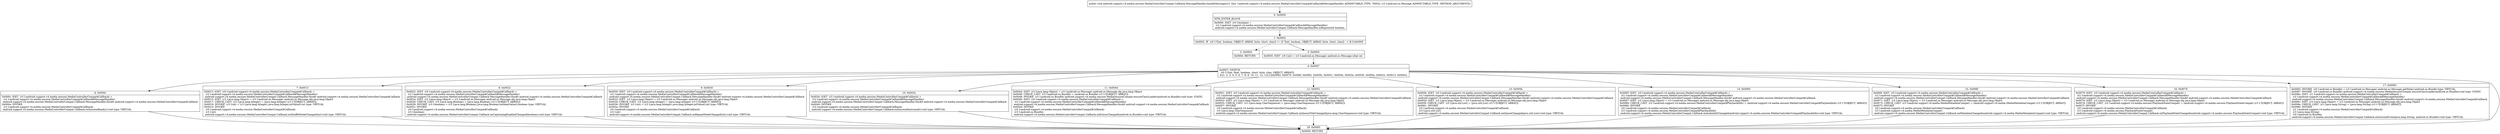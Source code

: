digraph "CFG forandroid.support.v4.media.session.MediaControllerCompat.Callback.MessageHandler.handleMessage(Landroid\/os\/Message;)V" {
Node_0 [shape=record,label="{0\:\ 0x0000|MTH_ENTER_BLOCK\l|0x0000: IGET  (r0 I:boolean) = \l  (r2 I:android.support.v4.media.session.MediaControllerCompat$Callback$MessageHandler)\l android.support.v4.media.session.MediaControllerCompat.Callback.MessageHandler.mRegistered boolean \l}"];
Node_1 [shape=record,label="{1\:\ 0x0002|0x0002: IF  (r0 I:?[int, boolean, OBJECT, ARRAY, byte, short, char]) != (0 ?[int, boolean, OBJECT, ARRAY, byte, short, char])  \-\> B:3:0x0005 \l}"];
Node_2 [shape=record,label="{2\:\ 0x0004|0x0004: RETURN   \l}"];
Node_3 [shape=record,label="{3\:\ 0x0005|0x0005: IGET  (r0 I:int) = (r3 I:android.os.Message) android.os.Message.what int \l}"];
Node_4 [shape=record,label="{4\:\ 0x0007|0x0007: SWITCH  \l  (r0 I:?[int, float, boolean, short, byte, char, OBJECT, ARRAY])\l k:[1, 2, 3, 4, 5, 6, 7, 8, 9, 10, 11, 12, 13] t:[0x0083, 0x0079, 0x006f, 0x0065, 0x005b, 0x0051, 0x0044, 0x003e, 0x0030, 0x000a, 0x0022, 0x0013, 0x000c] \l}"];
Node_6 [shape=record,label="{6\:\ 0x000c|0x000c: IGET  (r3 I:android.support.v4.media.session.MediaControllerCompat$Callback) = \l  (r2 I:android.support.v4.media.session.MediaControllerCompat$Callback$MessageHandler)\l android.support.v4.media.session.MediaControllerCompat.Callback.MessageHandler.this$0 android.support.v4.media.session.MediaControllerCompat$Callback \l0x000e: INVOKE  \l  (r3 I:android.support.v4.media.session.MediaControllerCompat$Callback)\l android.support.v4.media.session.MediaControllerCompat.Callback.onSessionReady():void type: VIRTUAL \l}"];
Node_7 [shape=record,label="{7\:\ 0x0013|0x0013: IGET  (r0 I:android.support.v4.media.session.MediaControllerCompat$Callback) = \l  (r2 I:android.support.v4.media.session.MediaControllerCompat$Callback$MessageHandler)\l android.support.v4.media.session.MediaControllerCompat.Callback.MessageHandler.this$0 android.support.v4.media.session.MediaControllerCompat$Callback \l0x0015: IGET  (r3 I:java.lang.Object) = (r3 I:android.os.Message) android.os.Message.obj java.lang.Object \l0x0017: CHECK_CAST  (r3 I:java.lang.Integer) = (java.lang.Integer) (r3 I:?[OBJECT, ARRAY]) \l0x0019: INVOKE  (r3 I:int) = (r3 I:java.lang.Integer) java.lang.Integer.intValue():int type: VIRTUAL \l0x001d: INVOKE  \l  (r0 I:android.support.v4.media.session.MediaControllerCompat$Callback)\l  (r3 I:int)\l android.support.v4.media.session.MediaControllerCompat.Callback.onShuffleModeChanged(int):void type: VIRTUAL \l}"];
Node_8 [shape=record,label="{8\:\ 0x0022|0x0022: IGET  (r0 I:android.support.v4.media.session.MediaControllerCompat$Callback) = \l  (r2 I:android.support.v4.media.session.MediaControllerCompat$Callback$MessageHandler)\l android.support.v4.media.session.MediaControllerCompat.Callback.MessageHandler.this$0 android.support.v4.media.session.MediaControllerCompat$Callback \l0x0024: IGET  (r3 I:java.lang.Object) = (r3 I:android.os.Message) android.os.Message.obj java.lang.Object \l0x0026: CHECK_CAST  (r3 I:java.lang.Boolean) = (java.lang.Boolean) (r3 I:?[OBJECT, ARRAY]) \l0x0028: INVOKE  (r3 I:boolean) = (r3 I:java.lang.Boolean) java.lang.Boolean.booleanValue():boolean type: VIRTUAL \l0x002c: INVOKE  \l  (r0 I:android.support.v4.media.session.MediaControllerCompat$Callback)\l  (r3 I:boolean)\l android.support.v4.media.session.MediaControllerCompat.Callback.onCaptioningEnabledChanged(boolean):void type: VIRTUAL \l}"];
Node_9 [shape=record,label="{9\:\ 0x0030|0x0030: IGET  (r0 I:android.support.v4.media.session.MediaControllerCompat$Callback) = \l  (r2 I:android.support.v4.media.session.MediaControllerCompat$Callback$MessageHandler)\l android.support.v4.media.session.MediaControllerCompat.Callback.MessageHandler.this$0 android.support.v4.media.session.MediaControllerCompat$Callback \l0x0032: IGET  (r3 I:java.lang.Object) = (r3 I:android.os.Message) android.os.Message.obj java.lang.Object \l0x0034: CHECK_CAST  (r3 I:java.lang.Integer) = (java.lang.Integer) (r3 I:?[OBJECT, ARRAY]) \l0x0036: INVOKE  (r3 I:int) = (r3 I:java.lang.Integer) java.lang.Integer.intValue():int type: VIRTUAL \l0x003a: INVOKE  \l  (r0 I:android.support.v4.media.session.MediaControllerCompat$Callback)\l  (r3 I:int)\l android.support.v4.media.session.MediaControllerCompat.Callback.onRepeatModeChanged(int):void type: VIRTUAL \l}"];
Node_10 [shape=record,label="{10\:\ 0x003e|0x003e: IGET  (r3 I:android.support.v4.media.session.MediaControllerCompat$Callback) = \l  (r2 I:android.support.v4.media.session.MediaControllerCompat$Callback$MessageHandler)\l android.support.v4.media.session.MediaControllerCompat.Callback.MessageHandler.this$0 android.support.v4.media.session.MediaControllerCompat$Callback \l0x0040: INVOKE  \l  (r3 I:android.support.v4.media.session.MediaControllerCompat$Callback)\l android.support.v4.media.session.MediaControllerCompat.Callback.onSessionDestroyed():void type: VIRTUAL \l}"];
Node_11 [shape=record,label="{11\:\ 0x0044|0x0044: IGET  (r3 I:java.lang.Object) = (r3 I:android.os.Message) android.os.Message.obj java.lang.Object \l0x0046: CHECK_CAST  (r3 I:android.os.Bundle) = (android.os.Bundle) (r3 I:?[OBJECT, ARRAY]) \l0x0048: INVOKE  (r3 I:android.os.Bundle) android.support.v4.media.session.MediaSessionCompat.ensureClassLoader(android.os.Bundle):void type: STATIC \l0x004b: IGET  (r0 I:android.support.v4.media.session.MediaControllerCompat$Callback) = \l  (r2 I:android.support.v4.media.session.MediaControllerCompat$Callback$MessageHandler)\l android.support.v4.media.session.MediaControllerCompat.Callback.MessageHandler.this$0 android.support.v4.media.session.MediaControllerCompat$Callback \l0x004d: INVOKE  \l  (r0 I:android.support.v4.media.session.MediaControllerCompat$Callback)\l  (r3 I:android.os.Bundle)\l android.support.v4.media.session.MediaControllerCompat.Callback.onExtrasChanged(android.os.Bundle):void type: VIRTUAL \l}"];
Node_12 [shape=record,label="{12\:\ 0x0051|0x0051: IGET  (r0 I:android.support.v4.media.session.MediaControllerCompat$Callback) = \l  (r2 I:android.support.v4.media.session.MediaControllerCompat$Callback$MessageHandler)\l android.support.v4.media.session.MediaControllerCompat.Callback.MessageHandler.this$0 android.support.v4.media.session.MediaControllerCompat$Callback \l0x0053: IGET  (r3 I:java.lang.Object) = (r3 I:android.os.Message) android.os.Message.obj java.lang.Object \l0x0055: CHECK_CAST  (r3 I:java.lang.CharSequence) = (java.lang.CharSequence) (r3 I:?[OBJECT, ARRAY]) \l0x0057: INVOKE  \l  (r0 I:android.support.v4.media.session.MediaControllerCompat$Callback)\l  (r3 I:java.lang.CharSequence)\l android.support.v4.media.session.MediaControllerCompat.Callback.onQueueTitleChanged(java.lang.CharSequence):void type: VIRTUAL \l}"];
Node_13 [shape=record,label="{13\:\ 0x005b|0x005b: IGET  (r0 I:android.support.v4.media.session.MediaControllerCompat$Callback) = \l  (r2 I:android.support.v4.media.session.MediaControllerCompat$Callback$MessageHandler)\l android.support.v4.media.session.MediaControllerCompat.Callback.MessageHandler.this$0 android.support.v4.media.session.MediaControllerCompat$Callback \l0x005d: IGET  (r3 I:java.lang.Object) = (r3 I:android.os.Message) android.os.Message.obj java.lang.Object \l0x005f: CHECK_CAST  (r3 I:java.util.List) = (java.util.List) (r3 I:?[OBJECT, ARRAY]) \l0x0061: INVOKE  \l  (r0 I:android.support.v4.media.session.MediaControllerCompat$Callback)\l  (r3 I:java.util.List)\l android.support.v4.media.session.MediaControllerCompat.Callback.onQueueChanged(java.util.List):void type: VIRTUAL \l}"];
Node_14 [shape=record,label="{14\:\ 0x0065|0x0065: IGET  (r0 I:android.support.v4.media.session.MediaControllerCompat$Callback) = \l  (r2 I:android.support.v4.media.session.MediaControllerCompat$Callback$MessageHandler)\l android.support.v4.media.session.MediaControllerCompat.Callback.MessageHandler.this$0 android.support.v4.media.session.MediaControllerCompat$Callback \l0x0067: IGET  (r3 I:java.lang.Object) = (r3 I:android.os.Message) android.os.Message.obj java.lang.Object \l0x0069: CHECK_CAST  (r3 I:android.support.v4.media.session.MediaControllerCompat$PlaybackInfo) = (android.support.v4.media.session.MediaControllerCompat$PlaybackInfo) (r3 I:?[OBJECT, ARRAY]) \l0x006b: INVOKE  \l  (r0 I:android.support.v4.media.session.MediaControllerCompat$Callback)\l  (r3 I:android.support.v4.media.session.MediaControllerCompat$PlaybackInfo)\l android.support.v4.media.session.MediaControllerCompat.Callback.onAudioInfoChanged(android.support.v4.media.session.MediaControllerCompat$PlaybackInfo):void type: VIRTUAL \l}"];
Node_15 [shape=record,label="{15\:\ 0x006f|0x006f: IGET  (r0 I:android.support.v4.media.session.MediaControllerCompat$Callback) = \l  (r2 I:android.support.v4.media.session.MediaControllerCompat$Callback$MessageHandler)\l android.support.v4.media.session.MediaControllerCompat.Callback.MessageHandler.this$0 android.support.v4.media.session.MediaControllerCompat$Callback \l0x0071: IGET  (r3 I:java.lang.Object) = (r3 I:android.os.Message) android.os.Message.obj java.lang.Object \l0x0073: CHECK_CAST  (r3 I:android.support.v4.media.MediaMetadataCompat) = (android.support.v4.media.MediaMetadataCompat) (r3 I:?[OBJECT, ARRAY]) \l0x0075: INVOKE  \l  (r0 I:android.support.v4.media.session.MediaControllerCompat$Callback)\l  (r3 I:android.support.v4.media.MediaMetadataCompat)\l android.support.v4.media.session.MediaControllerCompat.Callback.onMetadataChanged(android.support.v4.media.MediaMetadataCompat):void type: VIRTUAL \l}"];
Node_16 [shape=record,label="{16\:\ 0x0079|0x0079: IGET  (r0 I:android.support.v4.media.session.MediaControllerCompat$Callback) = \l  (r2 I:android.support.v4.media.session.MediaControllerCompat$Callback$MessageHandler)\l android.support.v4.media.session.MediaControllerCompat.Callback.MessageHandler.this$0 android.support.v4.media.session.MediaControllerCompat$Callback \l0x007b: IGET  (r3 I:java.lang.Object) = (r3 I:android.os.Message) android.os.Message.obj java.lang.Object \l0x007d: CHECK_CAST  (r3 I:android.support.v4.media.session.PlaybackStateCompat) = (android.support.v4.media.session.PlaybackStateCompat) (r3 I:?[OBJECT, ARRAY]) \l0x007f: INVOKE  \l  (r0 I:android.support.v4.media.session.MediaControllerCompat$Callback)\l  (r3 I:android.support.v4.media.session.PlaybackStateCompat)\l android.support.v4.media.session.MediaControllerCompat.Callback.onPlaybackStateChanged(android.support.v4.media.session.PlaybackStateCompat):void type: VIRTUAL \l}"];
Node_17 [shape=record,label="{17\:\ 0x0083|0x0083: INVOKE  (r0 I:android.os.Bundle) = (r3 I:android.os.Message) android.os.Message.getData():android.os.Bundle type: VIRTUAL \l0x0087: INVOKE  (r0 I:android.os.Bundle) android.support.v4.media.session.MediaSessionCompat.ensureClassLoader(android.os.Bundle):void type: STATIC \l0x008a: IGET  (r1 I:android.support.v4.media.session.MediaControllerCompat$Callback) = \l  (r2 I:android.support.v4.media.session.MediaControllerCompat$Callback$MessageHandler)\l android.support.v4.media.session.MediaControllerCompat.Callback.MessageHandler.this$0 android.support.v4.media.session.MediaControllerCompat$Callback \l0x008c: IGET  (r3 I:java.lang.Object) = (r3 I:android.os.Message) android.os.Message.obj java.lang.Object \l0x008e: CHECK_CAST  (r3 I:java.lang.String) = (java.lang.String) (r3 I:?[OBJECT, ARRAY]) \l0x0090: INVOKE  \l  (r1 I:android.support.v4.media.session.MediaControllerCompat$Callback)\l  (r3 I:java.lang.String)\l  (r0 I:android.os.Bundle)\l android.support.v4.media.session.MediaControllerCompat.Callback.onSessionEvent(java.lang.String, android.os.Bundle):void type: VIRTUAL \l}"];
Node_18 [shape=record,label="{18\:\ 0x0093|0x0093: RETURN   \l}"];
MethodNode[shape=record,label="{public void android.support.v4.media.session.MediaControllerCompat.Callback.MessageHandler.handleMessage((r2 'this' I:android.support.v4.media.session.MediaControllerCompat$Callback$MessageHandler A[IMMUTABLE_TYPE, THIS]), (r3 I:android.os.Message A[IMMUTABLE_TYPE, METHOD_ARGUMENT])) }"];
MethodNode -> Node_0;
Node_0 -> Node_1;
Node_1 -> Node_2[style=dashed];
Node_1 -> Node_3;
Node_3 -> Node_4;
Node_4 -> Node_6;
Node_4 -> Node_7;
Node_4 -> Node_8;
Node_4 -> Node_9;
Node_4 -> Node_10;
Node_4 -> Node_11;
Node_4 -> Node_12;
Node_4 -> Node_13;
Node_4 -> Node_14;
Node_4 -> Node_15;
Node_4 -> Node_16;
Node_4 -> Node_17;
Node_4 -> Node_18;
Node_6 -> Node_18;
Node_7 -> Node_18;
Node_8 -> Node_18;
Node_9 -> Node_18;
Node_10 -> Node_18;
Node_11 -> Node_18;
Node_12 -> Node_18;
Node_13 -> Node_18;
Node_14 -> Node_18;
Node_15 -> Node_18;
Node_16 -> Node_18;
Node_17 -> Node_18;
}

